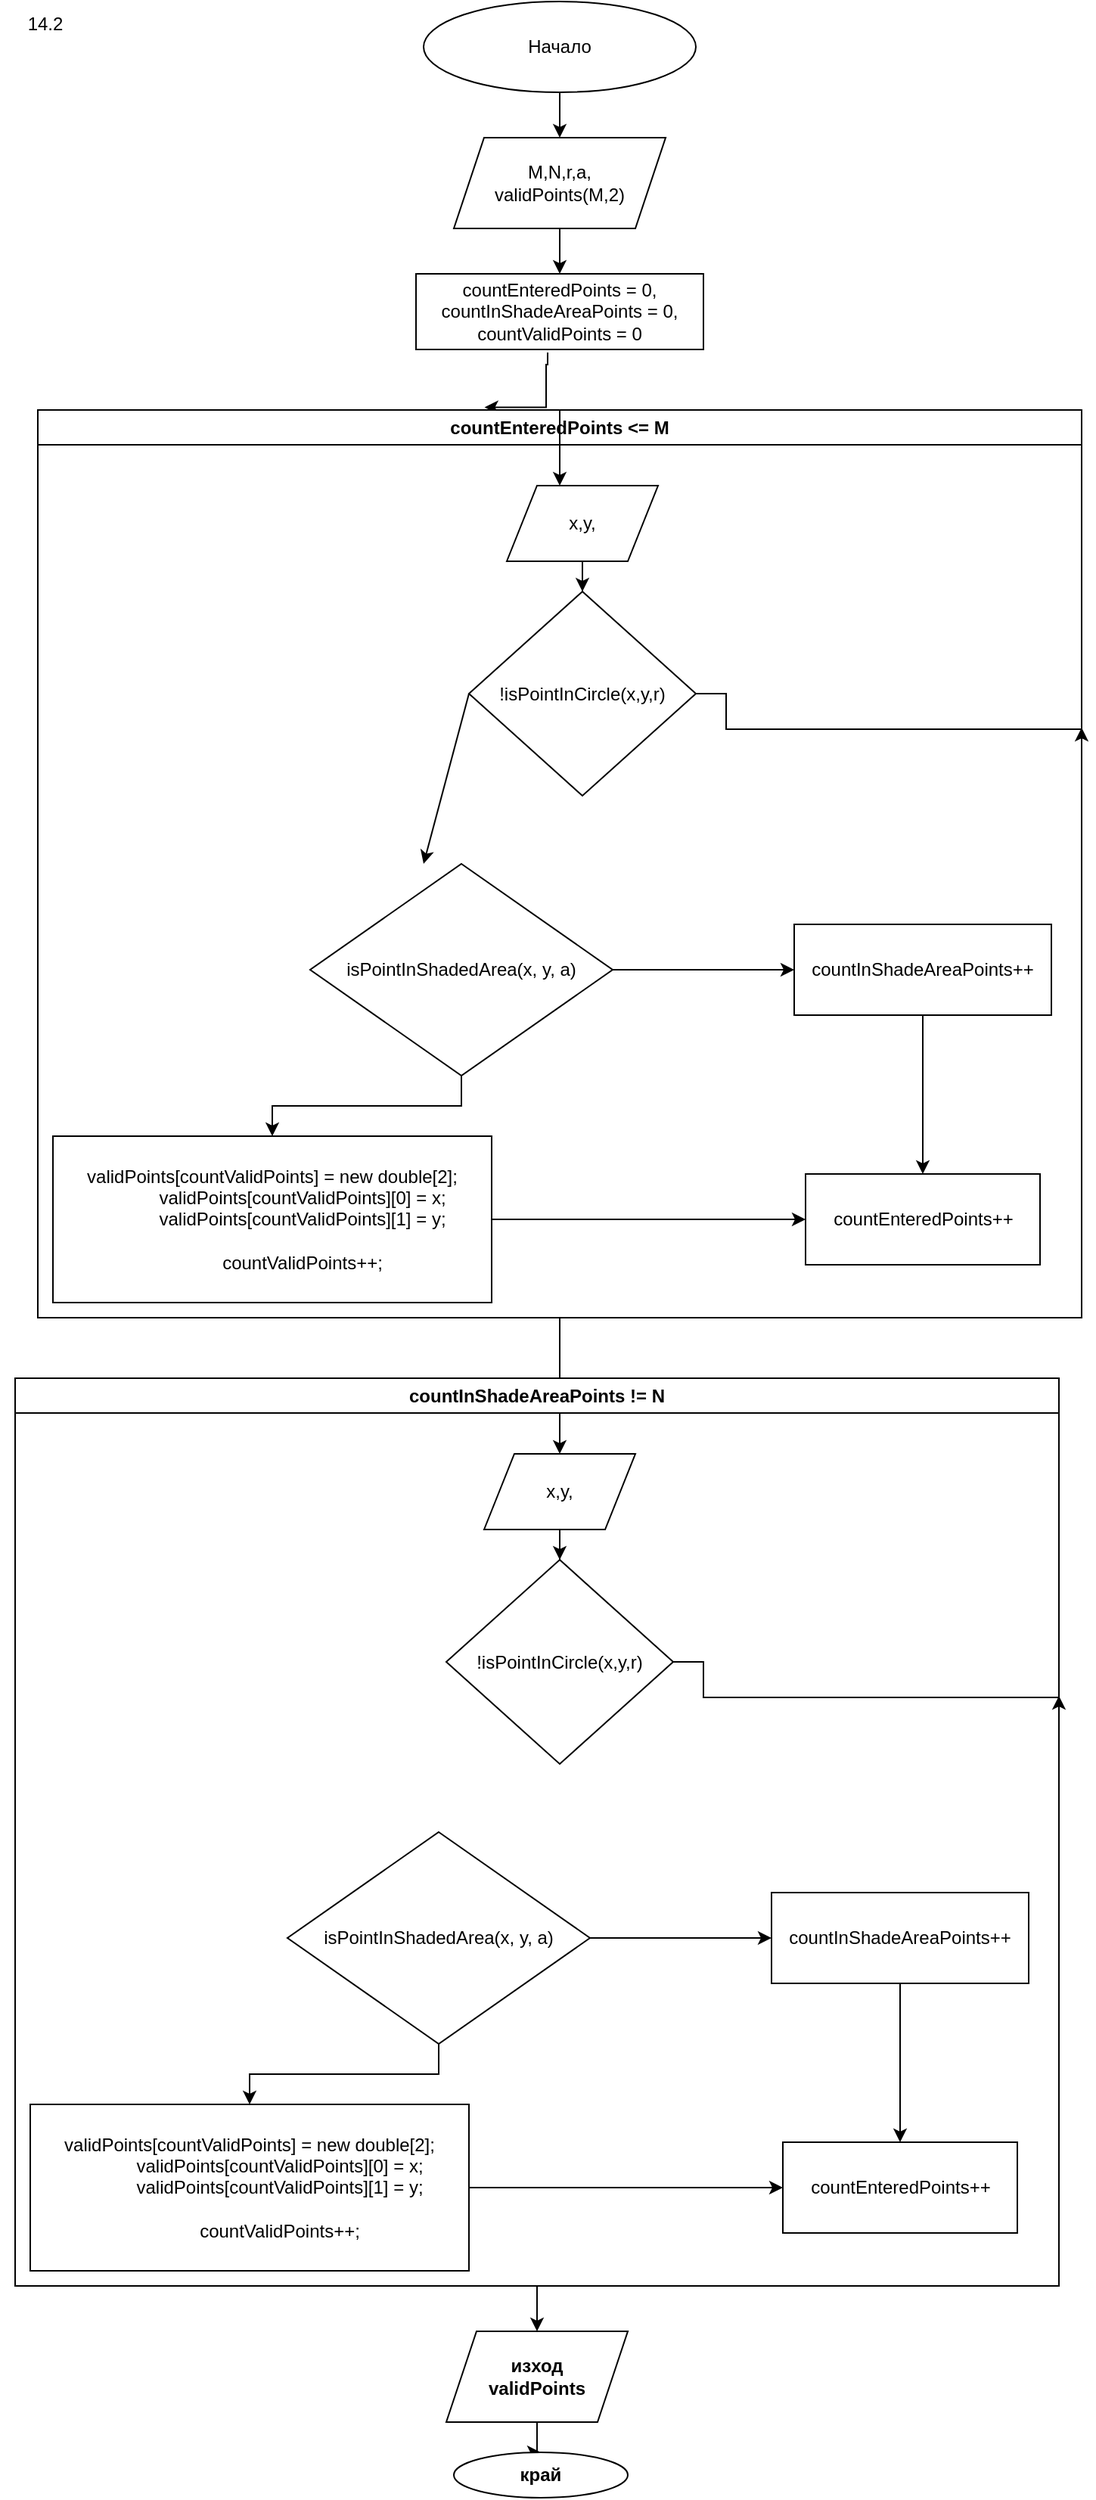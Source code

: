 <mxfile version="22.1.2" type="device">
  <diagram name="Page-1" id="jsB2-pkTSqall4QSSlML">
    <mxGraphModel dx="2074" dy="1166" grid="1" gridSize="10" guides="1" tooltips="1" connect="1" arrows="1" fold="1" page="1" pageScale="1" pageWidth="850" pageHeight="1100" math="0" shadow="0">
      <root>
        <mxCell id="0" />
        <mxCell id="1" parent="0" />
        <mxCell id="tuDSsZ3xQo-1d0YQ-dJG-3" value="" style="edgeStyle=orthogonalEdgeStyle;rounded=0;orthogonalLoop=1;jettySize=auto;html=1;" parent="1" source="tuDSsZ3xQo-1d0YQ-dJG-1" target="tuDSsZ3xQo-1d0YQ-dJG-2" edge="1">
          <mxGeometry relative="1" as="geometry" />
        </mxCell>
        <mxCell id="tuDSsZ3xQo-1d0YQ-dJG-1" value="Начало" style="ellipse;whiteSpace=wrap;html=1;" parent="1" vertex="1">
          <mxGeometry x="280" width="180" height="60" as="geometry" />
        </mxCell>
        <mxCell id="tuDSsZ3xQo-1d0YQ-dJG-5" value="" style="edgeStyle=orthogonalEdgeStyle;rounded=0;orthogonalLoop=1;jettySize=auto;html=1;" parent="1" source="tuDSsZ3xQo-1d0YQ-dJG-2" target="tuDSsZ3xQo-1d0YQ-dJG-4" edge="1">
          <mxGeometry relative="1" as="geometry" />
        </mxCell>
        <mxCell id="tuDSsZ3xQo-1d0YQ-dJG-2" value="M,N,r,a,&lt;br&gt;validPoints(M,2)" style="shape=parallelogram;perimeter=parallelogramPerimeter;whiteSpace=wrap;html=1;fixedSize=1;" parent="1" vertex="1">
          <mxGeometry x="300" y="90" width="140" height="60" as="geometry" />
        </mxCell>
        <mxCell id="tuDSsZ3xQo-1d0YQ-dJG-4" value="countEnteredPoints = 0, countInShadeAreaPoints = 0, countValidPoints = 0" style="whiteSpace=wrap;html=1;" parent="1" vertex="1">
          <mxGeometry x="275" y="180" width="190" height="50" as="geometry" />
        </mxCell>
        <mxCell id="tuDSsZ3xQo-1d0YQ-dJG-14" value="" style="edgeStyle=orthogonalEdgeStyle;rounded=0;orthogonalLoop=1;jettySize=auto;html=1;exitX=0.458;exitY=1.04;exitDx=0;exitDy=0;exitPerimeter=0;entryX=0.428;entryY=-0.003;entryDx=0;entryDy=0;entryPerimeter=0;" parent="1" source="tuDSsZ3xQo-1d0YQ-dJG-4" target="tuDSsZ3xQo-1d0YQ-dJG-10" edge="1">
          <mxGeometry relative="1" as="geometry">
            <mxPoint x="520" y="240" as="targetPoint" />
            <Array as="points">
              <mxPoint x="362" y="240" />
              <mxPoint x="361" y="240" />
            </Array>
          </mxGeometry>
        </mxCell>
        <mxCell id="9tBzEkdifPx425nPaJqb-37" value="" style="edgeStyle=orthogonalEdgeStyle;rounded=0;orthogonalLoop=1;jettySize=auto;html=1;" edge="1" parent="1" source="tuDSsZ3xQo-1d0YQ-dJG-10" target="9tBzEkdifPx425nPaJqb-26">
          <mxGeometry relative="1" as="geometry" />
        </mxCell>
        <mxCell id="tuDSsZ3xQo-1d0YQ-dJG-10" value="countEnteredPoints &amp;lt;= M" style="swimlane;whiteSpace=wrap;html=1;startSize=23;" parent="1" vertex="1">
          <mxGeometry x="25" y="270" width="690" height="600" as="geometry" />
        </mxCell>
        <mxCell id="tuDSsZ3xQo-1d0YQ-dJG-18" value="" style="edgeStyle=orthogonalEdgeStyle;rounded=0;orthogonalLoop=1;jettySize=auto;html=1;" parent="tuDSsZ3xQo-1d0YQ-dJG-10" source="tuDSsZ3xQo-1d0YQ-dJG-16" target="tuDSsZ3xQo-1d0YQ-dJG-17" edge="1">
          <mxGeometry relative="1" as="geometry" />
        </mxCell>
        <mxCell id="tuDSsZ3xQo-1d0YQ-dJG-16" value="x,y," style="shape=parallelogram;perimeter=parallelogramPerimeter;whiteSpace=wrap;html=1;fixedSize=1;" parent="tuDSsZ3xQo-1d0YQ-dJG-10" vertex="1">
          <mxGeometry x="310" y="50" width="100" height="50" as="geometry" />
        </mxCell>
        <mxCell id="tuDSsZ3xQo-1d0YQ-dJG-20" value="" style="edgeStyle=orthogonalEdgeStyle;rounded=0;orthogonalLoop=1;jettySize=auto;html=1;" parent="tuDSsZ3xQo-1d0YQ-dJG-10" source="tuDSsZ3xQo-1d0YQ-dJG-17" edge="1">
          <mxGeometry relative="1" as="geometry">
            <mxPoint x="690" y="210" as="targetPoint" />
            <Array as="points">
              <mxPoint x="455" y="188" />
              <mxPoint x="455" y="211" />
            </Array>
          </mxGeometry>
        </mxCell>
        <mxCell id="tuDSsZ3xQo-1d0YQ-dJG-17" value="!isPointInCircle(x,y,r)" style="rhombus;whiteSpace=wrap;html=1;" parent="tuDSsZ3xQo-1d0YQ-dJG-10" vertex="1">
          <mxGeometry x="285" y="120" width="150" height="135" as="geometry" />
        </mxCell>
        <mxCell id="tuDSsZ3xQo-1d0YQ-dJG-24" value="" style="edgeStyle=orthogonalEdgeStyle;rounded=0;orthogonalLoop=1;jettySize=auto;html=1;" parent="tuDSsZ3xQo-1d0YQ-dJG-10" source="tuDSsZ3xQo-1d0YQ-dJG-22" target="tuDSsZ3xQo-1d0YQ-dJG-23" edge="1">
          <mxGeometry relative="1" as="geometry" />
        </mxCell>
        <mxCell id="tuDSsZ3xQo-1d0YQ-dJG-26" value="" style="edgeStyle=orthogonalEdgeStyle;rounded=0;orthogonalLoop=1;jettySize=auto;html=1;" parent="tuDSsZ3xQo-1d0YQ-dJG-10" source="tuDSsZ3xQo-1d0YQ-dJG-22" target="tuDSsZ3xQo-1d0YQ-dJG-25" edge="1">
          <mxGeometry relative="1" as="geometry" />
        </mxCell>
        <mxCell id="tuDSsZ3xQo-1d0YQ-dJG-22" value="isPointInShadedArea(x, y, a)" style="rhombus;whiteSpace=wrap;html=1;" parent="tuDSsZ3xQo-1d0YQ-dJG-10" vertex="1">
          <mxGeometry x="180" y="300" width="200" height="140" as="geometry" />
        </mxCell>
        <mxCell id="tuDSsZ3xQo-1d0YQ-dJG-28" value="" style="edgeStyle=orthogonalEdgeStyle;rounded=0;orthogonalLoop=1;jettySize=auto;html=1;" parent="tuDSsZ3xQo-1d0YQ-dJG-10" source="tuDSsZ3xQo-1d0YQ-dJG-23" target="tuDSsZ3xQo-1d0YQ-dJG-27" edge="1">
          <mxGeometry relative="1" as="geometry" />
        </mxCell>
        <mxCell id="tuDSsZ3xQo-1d0YQ-dJG-23" value="countInShadeAreaPoints++" style="whiteSpace=wrap;html=1;" parent="tuDSsZ3xQo-1d0YQ-dJG-10" vertex="1">
          <mxGeometry x="500" y="340" width="170" height="60" as="geometry" />
        </mxCell>
        <mxCell id="tuDSsZ3xQo-1d0YQ-dJG-25" value="&lt;div&gt;validPoints[countValidPoints] = new double[2];&lt;/div&gt;&lt;div&gt;&amp;nbsp; &amp;nbsp; &amp;nbsp; &amp;nbsp; &amp;nbsp; &amp;nbsp; validPoints[countValidPoints][0] = x;&lt;/div&gt;&lt;div&gt;&amp;nbsp; &amp;nbsp; &amp;nbsp; &amp;nbsp; &amp;nbsp; &amp;nbsp; validPoints[countValidPoints][1] = y;&lt;/div&gt;&lt;div&gt;&lt;br&gt;&lt;/div&gt;&lt;div&gt;&amp;nbsp; &amp;nbsp; &amp;nbsp; &amp;nbsp; &amp;nbsp; &amp;nbsp; countValidPoints++;&lt;/div&gt;" style="whiteSpace=wrap;html=1;" parent="tuDSsZ3xQo-1d0YQ-dJG-10" vertex="1">
          <mxGeometry x="10" y="480" width="290" height="110" as="geometry" />
        </mxCell>
        <mxCell id="tuDSsZ3xQo-1d0YQ-dJG-27" value="countEnteredPoints++" style="whiteSpace=wrap;html=1;" parent="tuDSsZ3xQo-1d0YQ-dJG-10" vertex="1">
          <mxGeometry x="507.5" y="505" width="155" height="60" as="geometry" />
        </mxCell>
        <mxCell id="tuDSsZ3xQo-1d0YQ-dJG-29" value="" style="endArrow=classic;html=1;rounded=0;exitX=1;exitY=0.5;exitDx=0;exitDy=0;entryX=0;entryY=0.5;entryDx=0;entryDy=0;" parent="tuDSsZ3xQo-1d0YQ-dJG-10" source="tuDSsZ3xQo-1d0YQ-dJG-25" target="tuDSsZ3xQo-1d0YQ-dJG-27" edge="1">
          <mxGeometry width="50" height="50" relative="1" as="geometry">
            <mxPoint x="400" y="410" as="sourcePoint" />
            <mxPoint x="450" y="360" as="targetPoint" />
          </mxGeometry>
        </mxCell>
        <mxCell id="tuDSsZ3xQo-1d0YQ-dJG-15" value="" style="endArrow=classic;html=1;rounded=0;" parent="1" source="tuDSsZ3xQo-1d0YQ-dJG-10" edge="1">
          <mxGeometry width="50" height="50" relative="1" as="geometry">
            <mxPoint x="390" y="290" as="sourcePoint" />
            <mxPoint x="370" y="320" as="targetPoint" />
          </mxGeometry>
        </mxCell>
        <mxCell id="tuDSsZ3xQo-1d0YQ-dJG-21" value="" style="endArrow=classic;html=1;rounded=0;exitX=0;exitY=0.5;exitDx=0;exitDy=0;" parent="1" source="tuDSsZ3xQo-1d0YQ-dJG-17" edge="1">
          <mxGeometry width="50" height="50" relative="1" as="geometry">
            <mxPoint x="400" y="500" as="sourcePoint" />
            <mxPoint x="280" y="570" as="targetPoint" />
          </mxGeometry>
        </mxCell>
        <mxCell id="TIAi_A7tNg9wFEISP6Yd-1" value="14.2" style="text;html=1;strokeColor=none;fillColor=none;align=center;verticalAlign=middle;whiteSpace=wrap;rounded=0;" parent="1" vertex="1">
          <mxGeometry width="60" height="30" as="geometry" />
        </mxCell>
        <mxCell id="9tBzEkdifPx425nPaJqb-39" value="" style="edgeStyle=orthogonalEdgeStyle;rounded=0;orthogonalLoop=1;jettySize=auto;html=1;" edge="1" parent="1" source="9tBzEkdifPx425nPaJqb-24" target="9tBzEkdifPx425nPaJqb-38">
          <mxGeometry relative="1" as="geometry" />
        </mxCell>
        <mxCell id="9tBzEkdifPx425nPaJqb-24" value="countInShadeAreaPoints != N" style="swimlane;whiteSpace=wrap;html=1;startSize=23;" vertex="1" parent="1">
          <mxGeometry x="10" y="910" width="690" height="600" as="geometry" />
        </mxCell>
        <mxCell id="9tBzEkdifPx425nPaJqb-25" value="" style="edgeStyle=orthogonalEdgeStyle;rounded=0;orthogonalLoop=1;jettySize=auto;html=1;" edge="1" parent="9tBzEkdifPx425nPaJqb-24" source="9tBzEkdifPx425nPaJqb-26" target="9tBzEkdifPx425nPaJqb-28">
          <mxGeometry relative="1" as="geometry" />
        </mxCell>
        <mxCell id="9tBzEkdifPx425nPaJqb-26" value="x,y," style="shape=parallelogram;perimeter=parallelogramPerimeter;whiteSpace=wrap;html=1;fixedSize=1;" vertex="1" parent="9tBzEkdifPx425nPaJqb-24">
          <mxGeometry x="310" y="50" width="100" height="50" as="geometry" />
        </mxCell>
        <mxCell id="9tBzEkdifPx425nPaJqb-27" value="" style="edgeStyle=orthogonalEdgeStyle;rounded=0;orthogonalLoop=1;jettySize=auto;html=1;" edge="1" parent="9tBzEkdifPx425nPaJqb-24" source="9tBzEkdifPx425nPaJqb-28">
          <mxGeometry relative="1" as="geometry">
            <mxPoint x="690" y="210" as="targetPoint" />
            <Array as="points">
              <mxPoint x="455" y="188" />
              <mxPoint x="455" y="211" />
            </Array>
          </mxGeometry>
        </mxCell>
        <mxCell id="9tBzEkdifPx425nPaJqb-28" value="!isPointInCircle(x,y,r)" style="rhombus;whiteSpace=wrap;html=1;" vertex="1" parent="9tBzEkdifPx425nPaJqb-24">
          <mxGeometry x="285" y="120" width="150" height="135" as="geometry" />
        </mxCell>
        <mxCell id="9tBzEkdifPx425nPaJqb-29" value="" style="edgeStyle=orthogonalEdgeStyle;rounded=0;orthogonalLoop=1;jettySize=auto;html=1;" edge="1" parent="9tBzEkdifPx425nPaJqb-24" source="9tBzEkdifPx425nPaJqb-31" target="9tBzEkdifPx425nPaJqb-33">
          <mxGeometry relative="1" as="geometry" />
        </mxCell>
        <mxCell id="9tBzEkdifPx425nPaJqb-30" value="" style="edgeStyle=orthogonalEdgeStyle;rounded=0;orthogonalLoop=1;jettySize=auto;html=1;" edge="1" parent="9tBzEkdifPx425nPaJqb-24" source="9tBzEkdifPx425nPaJqb-31" target="9tBzEkdifPx425nPaJqb-34">
          <mxGeometry relative="1" as="geometry" />
        </mxCell>
        <mxCell id="9tBzEkdifPx425nPaJqb-31" value="isPointInShadedArea(x, y, a)" style="rhombus;whiteSpace=wrap;html=1;" vertex="1" parent="9tBzEkdifPx425nPaJqb-24">
          <mxGeometry x="180" y="300" width="200" height="140" as="geometry" />
        </mxCell>
        <mxCell id="9tBzEkdifPx425nPaJqb-32" value="" style="edgeStyle=orthogonalEdgeStyle;rounded=0;orthogonalLoop=1;jettySize=auto;html=1;" edge="1" parent="9tBzEkdifPx425nPaJqb-24" source="9tBzEkdifPx425nPaJqb-33" target="9tBzEkdifPx425nPaJqb-35">
          <mxGeometry relative="1" as="geometry" />
        </mxCell>
        <mxCell id="9tBzEkdifPx425nPaJqb-33" value="countInShadeAreaPoints++" style="whiteSpace=wrap;html=1;" vertex="1" parent="9tBzEkdifPx425nPaJqb-24">
          <mxGeometry x="500" y="340" width="170" height="60" as="geometry" />
        </mxCell>
        <mxCell id="9tBzEkdifPx425nPaJqb-34" value="&lt;div&gt;validPoints[countValidPoints] = new double[2];&lt;/div&gt;&lt;div&gt;&amp;nbsp; &amp;nbsp; &amp;nbsp; &amp;nbsp; &amp;nbsp; &amp;nbsp; validPoints[countValidPoints][0] = x;&lt;/div&gt;&lt;div&gt;&amp;nbsp; &amp;nbsp; &amp;nbsp; &amp;nbsp; &amp;nbsp; &amp;nbsp; validPoints[countValidPoints][1] = y;&lt;/div&gt;&lt;div&gt;&lt;br&gt;&lt;/div&gt;&lt;div&gt;&amp;nbsp; &amp;nbsp; &amp;nbsp; &amp;nbsp; &amp;nbsp; &amp;nbsp; countValidPoints++;&lt;/div&gt;" style="whiteSpace=wrap;html=1;" vertex="1" parent="9tBzEkdifPx425nPaJqb-24">
          <mxGeometry x="10" y="480" width="290" height="110" as="geometry" />
        </mxCell>
        <mxCell id="9tBzEkdifPx425nPaJqb-35" value="countEnteredPoints++" style="whiteSpace=wrap;html=1;" vertex="1" parent="9tBzEkdifPx425nPaJqb-24">
          <mxGeometry x="507.5" y="505" width="155" height="60" as="geometry" />
        </mxCell>
        <mxCell id="9tBzEkdifPx425nPaJqb-36" value="" style="endArrow=classic;html=1;rounded=0;exitX=1;exitY=0.5;exitDx=0;exitDy=0;entryX=0;entryY=0.5;entryDx=0;entryDy=0;" edge="1" parent="9tBzEkdifPx425nPaJqb-24" source="9tBzEkdifPx425nPaJqb-34" target="9tBzEkdifPx425nPaJqb-35">
          <mxGeometry width="50" height="50" relative="1" as="geometry">
            <mxPoint x="400" y="410" as="sourcePoint" />
            <mxPoint x="450" y="360" as="targetPoint" />
          </mxGeometry>
        </mxCell>
        <mxCell id="9tBzEkdifPx425nPaJqb-41" value="" style="edgeStyle=orthogonalEdgeStyle;rounded=0;orthogonalLoop=1;jettySize=auto;html=1;" edge="1" parent="1" source="9tBzEkdifPx425nPaJqb-38" target="9tBzEkdifPx425nPaJqb-40">
          <mxGeometry relative="1" as="geometry" />
        </mxCell>
        <mxCell id="9tBzEkdifPx425nPaJqb-38" value="изход&lt;br&gt;validPoints" style="shape=parallelogram;perimeter=parallelogramPerimeter;whiteSpace=wrap;html=1;fixedSize=1;fontStyle=1;startSize=23;" vertex="1" parent="1">
          <mxGeometry x="295" y="1540" width="120" height="60" as="geometry" />
        </mxCell>
        <mxCell id="9tBzEkdifPx425nPaJqb-40" value="край" style="ellipse;whiteSpace=wrap;html=1;fontStyle=1;startSize=23;" vertex="1" parent="1">
          <mxGeometry x="300" y="1620" width="115" height="30" as="geometry" />
        </mxCell>
      </root>
    </mxGraphModel>
  </diagram>
</mxfile>
